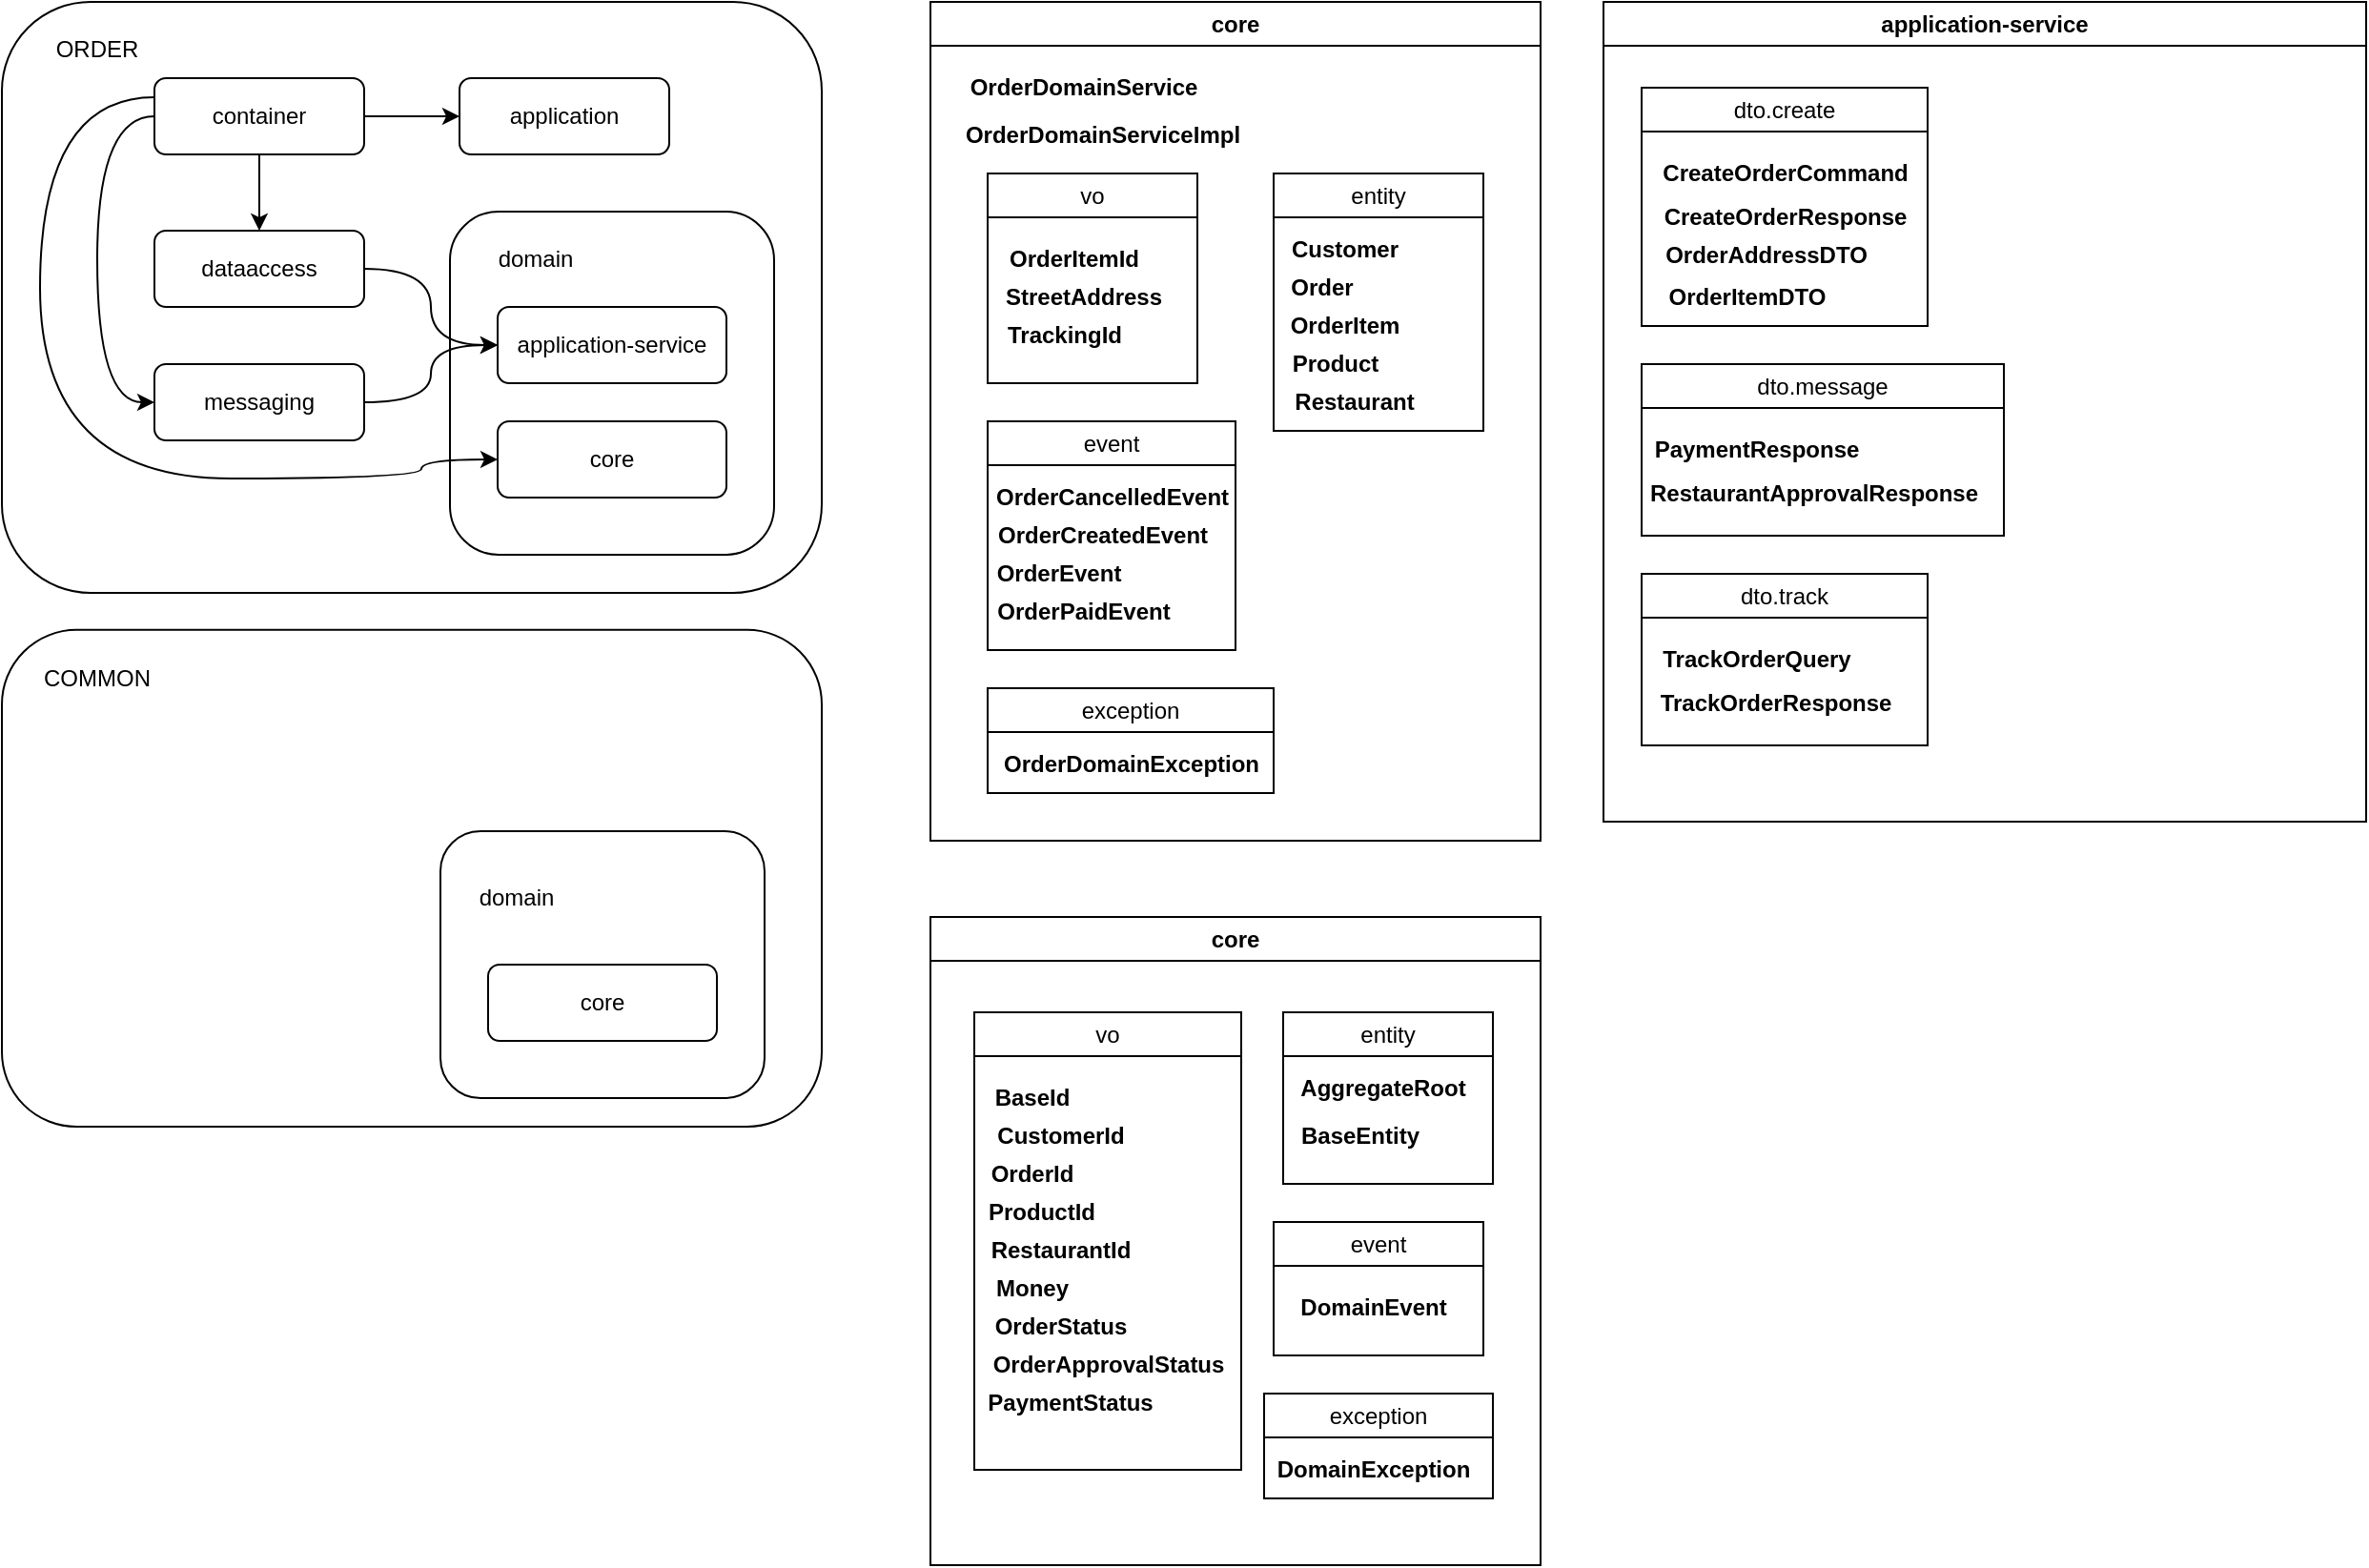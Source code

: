 <mxfile version="24.7.16">
  <diagram name="Page-1" id="0AuIlFrA3qtSqBh9HYX_">
    <mxGraphModel dx="1191" dy="601" grid="1" gridSize="10" guides="1" tooltips="1" connect="1" arrows="1" fold="1" page="1" pageScale="1" pageWidth="2336" pageHeight="1654" math="0" shadow="0">
      <root>
        <mxCell id="0" />
        <mxCell id="1" parent="0" />
        <mxCell id="QpL09bA1ULidEtYgjBEw-20" value="application-service" style="swimlane;whiteSpace=wrap;html=1;" parent="1" vertex="1">
          <mxGeometry x="880" y="30" width="400" height="430" as="geometry" />
        </mxCell>
        <mxCell id="maBzQQCe5AGdPu_VzCv--66" value="&lt;span style=&quot;font-weight: normal;&quot;&gt;dto.create&lt;/span&gt;" style="swimlane;whiteSpace=wrap;html=1;align=center;" parent="QpL09bA1ULidEtYgjBEw-20" vertex="1">
          <mxGeometry x="20" y="45" width="150" height="125" as="geometry" />
        </mxCell>
        <mxCell id="maBzQQCe5AGdPu_VzCv--67" value="CreateOrderCommand" style="text;html=1;align=center;verticalAlign=middle;resizable=0;points=[];autosize=1;strokeColor=none;fillColor=none;fontStyle=1" parent="maBzQQCe5AGdPu_VzCv--66" vertex="1">
          <mxGeometry y="30" width="150" height="30" as="geometry" />
        </mxCell>
        <mxCell id="maBzQQCe5AGdPu_VzCv--68" value="OrderAddressDTO" style="text;html=1;align=center;verticalAlign=middle;resizable=0;points=[];autosize=1;strokeColor=none;fillColor=none;fontStyle=1" parent="maBzQQCe5AGdPu_VzCv--66" vertex="1">
          <mxGeometry x="5" y="73" width="120" height="30" as="geometry" />
        </mxCell>
        <mxCell id="maBzQQCe5AGdPu_VzCv--69" value="CreateOrderResponse" style="text;html=1;align=center;verticalAlign=middle;resizable=0;points=[];autosize=1;strokeColor=none;fillColor=none;fontStyle=1" parent="maBzQQCe5AGdPu_VzCv--66" vertex="1">
          <mxGeometry x="5" y="52.5" width="140" height="30" as="geometry" />
        </mxCell>
        <mxCell id="maBzQQCe5AGdPu_VzCv--70" value="OrderItemDTO" style="text;html=1;align=center;verticalAlign=middle;resizable=0;points=[];autosize=1;strokeColor=none;fillColor=none;fontStyle=1" parent="maBzQQCe5AGdPu_VzCv--66" vertex="1">
          <mxGeometry x="5" y="95" width="100" height="30" as="geometry" />
        </mxCell>
        <mxCell id="maBzQQCe5AGdPu_VzCv--73" value="&lt;span style=&quot;font-weight: normal;&quot;&gt;dto.message&lt;/span&gt;" style="swimlane;whiteSpace=wrap;html=1;align=center;" parent="QpL09bA1ULidEtYgjBEw-20" vertex="1">
          <mxGeometry x="20" y="190" width="190" height="90" as="geometry" />
        </mxCell>
        <mxCell id="maBzQQCe5AGdPu_VzCv--74" value="PaymentResponse" style="text;html=1;align=center;verticalAlign=middle;resizable=0;points=[];autosize=1;strokeColor=none;fillColor=none;fontStyle=1" parent="maBzQQCe5AGdPu_VzCv--73" vertex="1">
          <mxGeometry y="30" width="120" height="30" as="geometry" />
        </mxCell>
        <mxCell id="maBzQQCe5AGdPu_VzCv--76" value="RestaurantApprovalResponse" style="text;html=1;align=center;verticalAlign=middle;resizable=0;points=[];autosize=1;strokeColor=none;fillColor=none;fontStyle=1" parent="maBzQQCe5AGdPu_VzCv--73" vertex="1">
          <mxGeometry y="52.5" width="180" height="30" as="geometry" />
        </mxCell>
        <mxCell id="maBzQQCe5AGdPu_VzCv--78" value="&lt;span style=&quot;font-weight: normal;&quot;&gt;dto.track&lt;/span&gt;" style="swimlane;whiteSpace=wrap;html=1;align=center;" parent="QpL09bA1ULidEtYgjBEw-20" vertex="1">
          <mxGeometry x="20" y="300" width="150" height="90" as="geometry" />
        </mxCell>
        <mxCell id="maBzQQCe5AGdPu_VzCv--79" value="TrackOrderQuery" style="text;html=1;align=center;verticalAlign=middle;resizable=0;points=[];autosize=1;strokeColor=none;fillColor=none;fontStyle=1" parent="maBzQQCe5AGdPu_VzCv--78" vertex="1">
          <mxGeometry y="30" width="120" height="30" as="geometry" />
        </mxCell>
        <mxCell id="maBzQQCe5AGdPu_VzCv--80" value="TrackOrderResponse" style="text;html=1;align=center;verticalAlign=middle;resizable=0;points=[];autosize=1;strokeColor=none;fillColor=none;fontStyle=1" parent="maBzQQCe5AGdPu_VzCv--78" vertex="1">
          <mxGeometry y="52.5" width="140" height="30" as="geometry" />
        </mxCell>
        <mxCell id="QpL09bA1ULidEtYgjBEw-41" value="" style="rounded=1;whiteSpace=wrap;html=1;" parent="1" vertex="1">
          <mxGeometry x="40" y="30" width="430" height="310" as="geometry" />
        </mxCell>
        <mxCell id="QpL09bA1ULidEtYgjBEw-12" style="edgeStyle=orthogonalEdgeStyle;rounded=0;orthogonalLoop=1;jettySize=auto;html=1;exitX=1;exitY=0.5;exitDx=0;exitDy=0;" parent="1" source="QpL09bA1ULidEtYgjBEw-1" target="QpL09bA1ULidEtYgjBEw-3" edge="1">
          <mxGeometry relative="1" as="geometry" />
        </mxCell>
        <mxCell id="QpL09bA1ULidEtYgjBEw-13" value="" style="edgeStyle=orthogonalEdgeStyle;rounded=0;orthogonalLoop=1;jettySize=auto;html=1;" parent="1" source="QpL09bA1ULidEtYgjBEw-1" target="QpL09bA1ULidEtYgjBEw-4" edge="1">
          <mxGeometry relative="1" as="geometry" />
        </mxCell>
        <mxCell id="QpL09bA1ULidEtYgjBEw-14" style="edgeStyle=orthogonalEdgeStyle;rounded=0;orthogonalLoop=1;jettySize=auto;html=1;exitX=0;exitY=0.5;exitDx=0;exitDy=0;curved=1;entryX=0;entryY=0.5;entryDx=0;entryDy=0;" parent="1" source="QpL09bA1ULidEtYgjBEw-1" target="QpL09bA1ULidEtYgjBEw-5" edge="1">
          <mxGeometry relative="1" as="geometry">
            <Array as="points">
              <mxPoint x="90" y="90" />
              <mxPoint x="90" y="240" />
            </Array>
          </mxGeometry>
        </mxCell>
        <mxCell id="QpL09bA1ULidEtYgjBEw-1" value="container" style="rounded=1;whiteSpace=wrap;html=1;" parent="1" vertex="1">
          <mxGeometry x="120" y="70" width="110" height="40" as="geometry" />
        </mxCell>
        <mxCell id="QpL09bA1ULidEtYgjBEw-3" value="application" style="rounded=1;whiteSpace=wrap;html=1;" parent="1" vertex="1">
          <mxGeometry x="280" y="70" width="110" height="40" as="geometry" />
        </mxCell>
        <mxCell id="QpL09bA1ULidEtYgjBEw-4" value="dataaccess" style="rounded=1;whiteSpace=wrap;html=1;" parent="1" vertex="1">
          <mxGeometry x="120" y="150" width="110" height="40" as="geometry" />
        </mxCell>
        <mxCell id="QpL09bA1ULidEtYgjBEw-5" value="messaging" style="rounded=1;whiteSpace=wrap;html=1;" parent="1" vertex="1">
          <mxGeometry x="120" y="220" width="110" height="40" as="geometry" />
        </mxCell>
        <mxCell id="QpL09bA1ULidEtYgjBEw-43" value="ORDER" style="text;html=1;align=center;verticalAlign=middle;whiteSpace=wrap;rounded=0;" parent="1" vertex="1">
          <mxGeometry x="60" y="40" width="60" height="30" as="geometry" />
        </mxCell>
        <mxCell id="QpL09bA1ULidEtYgjBEw-44" value="" style="rounded=1;whiteSpace=wrap;html=1;" parent="1" vertex="1">
          <mxGeometry x="40" y="359.41" width="430" height="260.59" as="geometry" />
        </mxCell>
        <mxCell id="QpL09bA1ULidEtYgjBEw-45" value="COMMON" style="text;html=1;align=center;verticalAlign=middle;whiteSpace=wrap;rounded=0;" parent="1" vertex="1">
          <mxGeometry x="60" y="370" width="60" height="30" as="geometry" />
        </mxCell>
        <mxCell id="maBzQQCe5AGdPu_VzCv--32" value="" style="rounded=1;whiteSpace=wrap;html=1;" parent="1" vertex="1">
          <mxGeometry x="275" y="140" width="170" height="180" as="geometry" />
        </mxCell>
        <mxCell id="QpL09bA1ULidEtYgjBEw-24" value="core" style="swimlane;whiteSpace=wrap;html=1;" parent="1" vertex="1">
          <mxGeometry x="527" y="30" width="320" height="440" as="geometry" />
        </mxCell>
        <mxCell id="maBzQQCe5AGdPu_VzCv--7" value="&lt;span style=&quot;font-weight: normal;&quot;&gt;vo&lt;/span&gt;" style="swimlane;whiteSpace=wrap;html=1;align=center;" parent="QpL09bA1ULidEtYgjBEw-24" vertex="1">
          <mxGeometry x="30" y="90" width="110" height="110" as="geometry" />
        </mxCell>
        <mxCell id="maBzQQCe5AGdPu_VzCv--8" value="OrderItemId" style="text;html=1;align=center;verticalAlign=middle;resizable=0;points=[];autosize=1;strokeColor=none;fillColor=none;fontStyle=1" parent="maBzQQCe5AGdPu_VzCv--7" vertex="1">
          <mxGeometry y="30" width="90" height="30" as="geometry" />
        </mxCell>
        <mxCell id="maBzQQCe5AGdPu_VzCv--10" value="TrackingId" style="text;html=1;align=center;verticalAlign=middle;resizable=0;points=[];autosize=1;strokeColor=none;fillColor=none;fontStyle=1" parent="maBzQQCe5AGdPu_VzCv--7" vertex="1">
          <mxGeometry y="70" width="80" height="30" as="geometry" />
        </mxCell>
        <mxCell id="maBzQQCe5AGdPu_VzCv--11" value="StreetAddress" style="text;html=1;align=center;verticalAlign=middle;resizable=0;points=[];autosize=1;strokeColor=none;fillColor=none;fontStyle=1" parent="maBzQQCe5AGdPu_VzCv--7" vertex="1">
          <mxGeometry y="50" width="100" height="30" as="geometry" />
        </mxCell>
        <mxCell id="maBzQQCe5AGdPu_VzCv--14" value="&lt;span style=&quot;font-weight: normal;&quot;&gt;event&lt;/span&gt;" style="swimlane;whiteSpace=wrap;html=1;align=center;" parent="QpL09bA1ULidEtYgjBEw-24" vertex="1">
          <mxGeometry x="30" y="220" width="130" height="120" as="geometry" />
        </mxCell>
        <mxCell id="maBzQQCe5AGdPu_VzCv--15" value="OrderCancelledEvent" style="text;html=1;align=center;verticalAlign=middle;resizable=0;points=[];autosize=1;strokeColor=none;fillColor=none;fontStyle=1" parent="maBzQQCe5AGdPu_VzCv--14" vertex="1">
          <mxGeometry x="-5" y="25" width="140" height="30" as="geometry" />
        </mxCell>
        <mxCell id="maBzQQCe5AGdPu_VzCv--16" value="OrderEvent" style="text;html=1;align=center;verticalAlign=middle;resizable=0;points=[];autosize=1;strokeColor=none;fillColor=none;fontStyle=1" parent="maBzQQCe5AGdPu_VzCv--14" vertex="1">
          <mxGeometry x="-3" y="65" width="80" height="30" as="geometry" />
        </mxCell>
        <mxCell id="maBzQQCe5AGdPu_VzCv--17" value="OrderCreatedEvent" style="text;html=1;align=center;verticalAlign=middle;resizable=0;points=[];autosize=1;strokeColor=none;fillColor=none;fontStyle=1" parent="maBzQQCe5AGdPu_VzCv--14" vertex="1">
          <mxGeometry x="-5" y="45" width="130" height="30" as="geometry" />
        </mxCell>
        <mxCell id="maBzQQCe5AGdPu_VzCv--18" value="OrderPaidEvent" style="text;html=1;align=center;verticalAlign=middle;resizable=0;points=[];autosize=1;strokeColor=none;fillColor=none;fontStyle=1" parent="maBzQQCe5AGdPu_VzCv--14" vertex="1">
          <mxGeometry x="-5" y="85" width="110" height="30" as="geometry" />
        </mxCell>
        <mxCell id="maBzQQCe5AGdPu_VzCv--26" value="&lt;span style=&quot;font-weight: normal;&quot;&gt;exception&lt;/span&gt;" style="swimlane;whiteSpace=wrap;html=1;align=center;" parent="QpL09bA1ULidEtYgjBEw-24" vertex="1">
          <mxGeometry x="30" y="360" width="150" height="55" as="geometry" />
        </mxCell>
        <mxCell id="maBzQQCe5AGdPu_VzCv--27" value="OrderDomainException" style="text;html=1;align=center;verticalAlign=middle;resizable=0;points=[];autosize=1;strokeColor=none;fillColor=none;fontStyle=1" parent="maBzQQCe5AGdPu_VzCv--26" vertex="1">
          <mxGeometry y="25" width="150" height="30" as="geometry" />
        </mxCell>
        <mxCell id="maBzQQCe5AGdPu_VzCv--20" value="&lt;span style=&quot;font-weight: normal;&quot;&gt;entity&lt;/span&gt;" style="swimlane;whiteSpace=wrap;html=1;align=center;" parent="QpL09bA1ULidEtYgjBEw-24" vertex="1">
          <mxGeometry x="180" y="90" width="110" height="135" as="geometry" />
        </mxCell>
        <mxCell id="maBzQQCe5AGdPu_VzCv--21" value="Customer" style="text;html=1;align=center;verticalAlign=middle;resizable=0;points=[];autosize=1;strokeColor=none;fillColor=none;fontStyle=1" parent="maBzQQCe5AGdPu_VzCv--20" vertex="1">
          <mxGeometry x="-3" y="25" width="80" height="30" as="geometry" />
        </mxCell>
        <mxCell id="maBzQQCe5AGdPu_VzCv--22" value="OrderItem" style="text;html=1;align=center;verticalAlign=middle;resizable=0;points=[];autosize=1;strokeColor=none;fillColor=none;fontStyle=1" parent="maBzQQCe5AGdPu_VzCv--20" vertex="1">
          <mxGeometry x="-3" y="65" width="80" height="30" as="geometry" />
        </mxCell>
        <mxCell id="maBzQQCe5AGdPu_VzCv--23" value="Order" style="text;html=1;align=center;verticalAlign=middle;resizable=0;points=[];autosize=1;strokeColor=none;fillColor=none;fontStyle=1" parent="maBzQQCe5AGdPu_VzCv--20" vertex="1">
          <mxGeometry y="45" width="50" height="30" as="geometry" />
        </mxCell>
        <mxCell id="maBzQQCe5AGdPu_VzCv--24" value="Product" style="text;html=1;align=center;verticalAlign=middle;resizable=0;points=[];autosize=1;strokeColor=none;fillColor=none;fontStyle=1" parent="maBzQQCe5AGdPu_VzCv--20" vertex="1">
          <mxGeometry x="2" y="85" width="60" height="30" as="geometry" />
        </mxCell>
        <mxCell id="maBzQQCe5AGdPu_VzCv--25" value="Restaurant" style="text;html=1;align=center;verticalAlign=middle;resizable=0;points=[];autosize=1;strokeColor=none;fillColor=none;fontStyle=1" parent="maBzQQCe5AGdPu_VzCv--20" vertex="1">
          <mxGeometry x="2" y="105" width="80" height="30" as="geometry" />
        </mxCell>
        <mxCell id="maBzQQCe5AGdPu_VzCv--30" value="OrderDomainService" style="text;html=1;align=center;verticalAlign=middle;resizable=0;points=[];autosize=1;strokeColor=none;fillColor=none;fontStyle=1" parent="QpL09bA1ULidEtYgjBEw-24" vertex="1">
          <mxGeometry x="10" y="30" width="140" height="30" as="geometry" />
        </mxCell>
        <mxCell id="maBzQQCe5AGdPu_VzCv--31" value="OrderDomainServiceImpl" style="text;html=1;align=center;verticalAlign=middle;resizable=0;points=[];autosize=1;strokeColor=none;fillColor=none;fontStyle=1" parent="QpL09bA1ULidEtYgjBEw-24" vertex="1">
          <mxGeometry x="10" y="55" width="160" height="30" as="geometry" />
        </mxCell>
        <mxCell id="QpL09bA1ULidEtYgjBEw-7" value="core" style="rounded=1;whiteSpace=wrap;html=1;" parent="1" vertex="1">
          <mxGeometry x="300" y="250" width="120" height="40" as="geometry" />
        </mxCell>
        <mxCell id="QpL09bA1ULidEtYgjBEw-8" value="application-service" style="rounded=1;whiteSpace=wrap;html=1;" parent="1" vertex="1">
          <mxGeometry x="300" y="190" width="120" height="40" as="geometry" />
        </mxCell>
        <mxCell id="maBzQQCe5AGdPu_VzCv--34" value="domain" style="text;html=1;align=center;verticalAlign=middle;whiteSpace=wrap;rounded=0;" parent="1" vertex="1">
          <mxGeometry x="290" y="150" width="60" height="30" as="geometry" />
        </mxCell>
        <mxCell id="QpL09bA1ULidEtYgjBEw-18" style="edgeStyle=orthogonalEdgeStyle;rounded=0;orthogonalLoop=1;jettySize=auto;html=1;exitX=0;exitY=0.5;exitDx=0;exitDy=0;curved=1;" parent="1" edge="1">
          <mxGeometry relative="1" as="geometry">
            <mxPoint x="120" y="80" as="sourcePoint" />
            <mxPoint x="300" y="270" as="targetPoint" />
            <Array as="points">
              <mxPoint x="60" y="80" />
              <mxPoint x="60" y="280" />
              <mxPoint x="260" y="280" />
              <mxPoint x="260" y="270" />
            </Array>
          </mxGeometry>
        </mxCell>
        <mxCell id="QpL09bA1ULidEtYgjBEw-17" style="edgeStyle=orthogonalEdgeStyle;rounded=0;orthogonalLoop=1;jettySize=auto;html=1;exitX=1;exitY=0.5;exitDx=0;exitDy=0;curved=1;entryX=0;entryY=0.5;entryDx=0;entryDy=0;" parent="1" source="QpL09bA1ULidEtYgjBEw-5" target="QpL09bA1ULidEtYgjBEw-8" edge="1">
          <mxGeometry relative="1" as="geometry" />
        </mxCell>
        <mxCell id="QpL09bA1ULidEtYgjBEw-16" style="edgeStyle=orthogonalEdgeStyle;rounded=0;orthogonalLoop=1;jettySize=auto;html=1;exitX=1;exitY=0.5;exitDx=0;exitDy=0;entryX=0;entryY=0.5;entryDx=0;entryDy=0;curved=1;" parent="1" source="QpL09bA1ULidEtYgjBEw-4" target="QpL09bA1ULidEtYgjBEw-8" edge="1">
          <mxGeometry relative="1" as="geometry" />
        </mxCell>
        <mxCell id="maBzQQCe5AGdPu_VzCv--39" value="" style="group" parent="1" vertex="1" connectable="0">
          <mxGeometry x="270" y="465" width="170" height="140" as="geometry" />
        </mxCell>
        <mxCell id="maBzQQCe5AGdPu_VzCv--36" value="" style="rounded=1;whiteSpace=wrap;html=1;" parent="maBzQQCe5AGdPu_VzCv--39" vertex="1">
          <mxGeometry width="170" height="140" as="geometry" />
        </mxCell>
        <mxCell id="maBzQQCe5AGdPu_VzCv--37" value="domain" style="text;html=1;align=center;verticalAlign=middle;whiteSpace=wrap;rounded=0;" parent="maBzQQCe5AGdPu_VzCv--39" vertex="1">
          <mxGeometry x="10" y="20" width="60" height="30" as="geometry" />
        </mxCell>
        <mxCell id="maBzQQCe5AGdPu_VzCv--38" value="core" style="rounded=1;whiteSpace=wrap;html=1;" parent="maBzQQCe5AGdPu_VzCv--39" vertex="1">
          <mxGeometry x="25" y="70" width="120" height="40" as="geometry" />
        </mxCell>
        <mxCell id="maBzQQCe5AGdPu_VzCv--40" value="core" style="swimlane;whiteSpace=wrap;html=1;" parent="1" vertex="1">
          <mxGeometry x="527" y="510" width="320" height="340" as="geometry" />
        </mxCell>
        <mxCell id="maBzQQCe5AGdPu_VzCv--41" value="&lt;span style=&quot;font-weight: normal;&quot;&gt;vo&lt;/span&gt;" style="swimlane;whiteSpace=wrap;html=1;align=center;" parent="maBzQQCe5AGdPu_VzCv--40" vertex="1">
          <mxGeometry x="23" y="50" width="140" height="240" as="geometry" />
        </mxCell>
        <mxCell id="maBzQQCe5AGdPu_VzCv--42" value="BaseId" style="text;html=1;align=center;verticalAlign=middle;resizable=0;points=[];autosize=1;strokeColor=none;fillColor=none;fontStyle=1" parent="maBzQQCe5AGdPu_VzCv--41" vertex="1">
          <mxGeometry y="30" width="60" height="30" as="geometry" />
        </mxCell>
        <mxCell id="maBzQQCe5AGdPu_VzCv--43" value="Money" style="text;html=1;align=center;verticalAlign=middle;resizable=0;points=[];autosize=1;strokeColor=none;fillColor=none;fontStyle=1" parent="maBzQQCe5AGdPu_VzCv--41" vertex="1">
          <mxGeometry y="130" width="60" height="30" as="geometry" />
        </mxCell>
        <mxCell id="maBzQQCe5AGdPu_VzCv--44" value="CustomerId" style="text;html=1;align=center;verticalAlign=middle;resizable=0;points=[];autosize=1;strokeColor=none;fillColor=none;fontStyle=1" parent="maBzQQCe5AGdPu_VzCv--41" vertex="1">
          <mxGeometry y="50" width="90" height="30" as="geometry" />
        </mxCell>
        <mxCell id="maBzQQCe5AGdPu_VzCv--60" value="OrderApprovalStatus" style="text;html=1;align=center;verticalAlign=middle;resizable=0;points=[];autosize=1;strokeColor=none;fillColor=none;fontStyle=1" parent="maBzQQCe5AGdPu_VzCv--41" vertex="1">
          <mxGeometry y="170" width="140" height="30" as="geometry" />
        </mxCell>
        <mxCell id="maBzQQCe5AGdPu_VzCv--61" value="OrderId" style="text;html=1;align=center;verticalAlign=middle;resizable=0;points=[];autosize=1;strokeColor=none;fillColor=none;fontStyle=1" parent="maBzQQCe5AGdPu_VzCv--41" vertex="1">
          <mxGeometry y="70" width="60" height="30" as="geometry" />
        </mxCell>
        <mxCell id="maBzQQCe5AGdPu_VzCv--62" value="OrderStatus" style="text;html=1;align=center;verticalAlign=middle;resizable=0;points=[];autosize=1;strokeColor=none;fillColor=none;fontStyle=1" parent="maBzQQCe5AGdPu_VzCv--41" vertex="1">
          <mxGeometry y="150" width="90" height="30" as="geometry" />
        </mxCell>
        <mxCell id="maBzQQCe5AGdPu_VzCv--63" value="PaymentStatus" style="text;html=1;align=center;verticalAlign=middle;resizable=0;points=[];autosize=1;strokeColor=none;fillColor=none;fontStyle=1" parent="maBzQQCe5AGdPu_VzCv--41" vertex="1">
          <mxGeometry y="190" width="100" height="30" as="geometry" />
        </mxCell>
        <mxCell id="maBzQQCe5AGdPu_VzCv--64" value="ProductId" style="text;html=1;align=center;verticalAlign=middle;resizable=0;points=[];autosize=1;strokeColor=none;fillColor=none;fontStyle=1" parent="maBzQQCe5AGdPu_VzCv--41" vertex="1">
          <mxGeometry y="90" width="70" height="30" as="geometry" />
        </mxCell>
        <mxCell id="maBzQQCe5AGdPu_VzCv--65" value="RestaurantId" style="text;html=1;align=center;verticalAlign=middle;resizable=0;points=[];autosize=1;strokeColor=none;fillColor=none;fontStyle=1" parent="maBzQQCe5AGdPu_VzCv--41" vertex="1">
          <mxGeometry y="110" width="90" height="30" as="geometry" />
        </mxCell>
        <mxCell id="maBzQQCe5AGdPu_VzCv--45" value="&lt;span style=&quot;font-weight: normal;&quot;&gt;event&lt;/span&gt;" style="swimlane;whiteSpace=wrap;html=1;align=center;" parent="maBzQQCe5AGdPu_VzCv--40" vertex="1">
          <mxGeometry x="180" y="160" width="110" height="70" as="geometry" />
        </mxCell>
        <mxCell id="maBzQQCe5AGdPu_VzCv--47" value="DomainEvent" style="text;html=1;align=center;verticalAlign=middle;resizable=0;points=[];autosize=1;strokeColor=none;fillColor=none;fontStyle=1" parent="maBzQQCe5AGdPu_VzCv--45" vertex="1">
          <mxGeometry x="2" y="30" width="100" height="30" as="geometry" />
        </mxCell>
        <mxCell id="maBzQQCe5AGdPu_VzCv--50" value="&lt;span style=&quot;font-weight: normal;&quot;&gt;exception&lt;/span&gt;" style="swimlane;whiteSpace=wrap;html=1;align=center;" parent="maBzQQCe5AGdPu_VzCv--40" vertex="1">
          <mxGeometry x="175" y="250" width="120" height="55" as="geometry" />
        </mxCell>
        <mxCell id="maBzQQCe5AGdPu_VzCv--51" value="DomainException" style="text;html=1;align=center;verticalAlign=middle;resizable=0;points=[];autosize=1;strokeColor=none;fillColor=none;fontStyle=1" parent="maBzQQCe5AGdPu_VzCv--50" vertex="1">
          <mxGeometry x="-3" y="25" width="120" height="30" as="geometry" />
        </mxCell>
        <mxCell id="maBzQQCe5AGdPu_VzCv--52" value="&lt;span style=&quot;font-weight: normal;&quot;&gt;entity&lt;/span&gt;" style="swimlane;whiteSpace=wrap;html=1;align=center;" parent="maBzQQCe5AGdPu_VzCv--40" vertex="1">
          <mxGeometry x="185" y="50" width="110" height="90" as="geometry" />
        </mxCell>
        <mxCell id="maBzQQCe5AGdPu_VzCv--53" value="AggregateRoot" style="text;html=1;align=center;verticalAlign=middle;resizable=0;points=[];autosize=1;strokeColor=none;fillColor=none;fontStyle=1" parent="maBzQQCe5AGdPu_VzCv--52" vertex="1">
          <mxGeometry x="2" y="25" width="100" height="30" as="geometry" />
        </mxCell>
        <mxCell id="maBzQQCe5AGdPu_VzCv--55" value="BaseEntity" style="text;html=1;align=center;verticalAlign=middle;resizable=0;points=[];autosize=1;strokeColor=none;fillColor=none;fontStyle=1" parent="maBzQQCe5AGdPu_VzCv--52" vertex="1">
          <mxGeometry y="50" width="80" height="30" as="geometry" />
        </mxCell>
      </root>
    </mxGraphModel>
  </diagram>
</mxfile>
